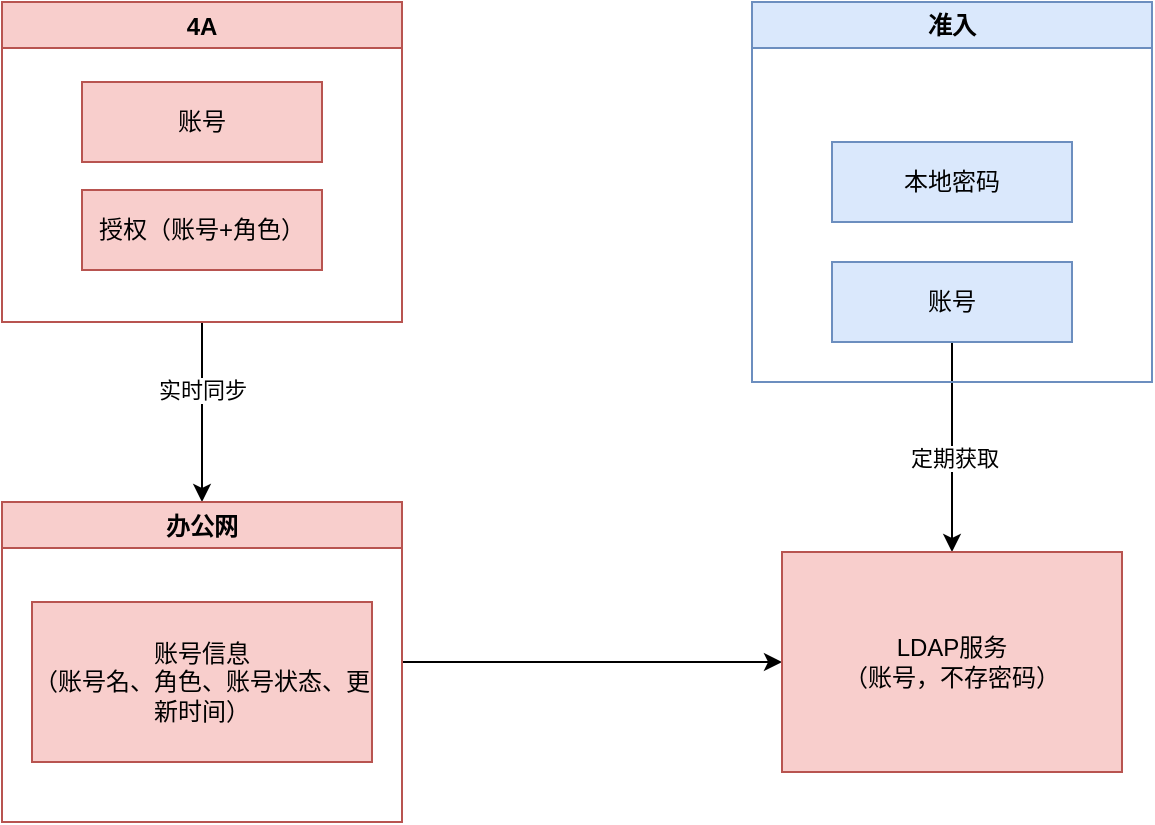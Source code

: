 <mxfile version="21.1.1" type="github" pages="2">
  <diagram id="C5RBs43oDa-KdzZeNtuy" name="方案一">
    <mxGraphModel dx="1041" dy="592" grid="0" gridSize="10" guides="1" tooltips="1" connect="1" arrows="1" fold="1" page="0" pageScale="1" pageWidth="827" pageHeight="1169" math="0" shadow="0">
      <root>
        <mxCell id="WIyWlLk6GJQsqaUBKTNV-0" />
        <mxCell id="WIyWlLk6GJQsqaUBKTNV-1" parent="WIyWlLk6GJQsqaUBKTNV-0" />
        <mxCell id="JnwnjsweZAxiL3DcM_pp-4" style="edgeStyle=orthogonalEdgeStyle;rounded=0;orthogonalLoop=1;jettySize=auto;html=1;entryX=0.5;entryY=0;entryDx=0;entryDy=0;" edge="1" parent="WIyWlLk6GJQsqaUBKTNV-1" source="JnwnjsweZAxiL3DcM_pp-0" target="JnwnjsweZAxiL3DcM_pp-1">
          <mxGeometry relative="1" as="geometry" />
        </mxCell>
        <mxCell id="JnwnjsweZAxiL3DcM_pp-5" value="实时同步" style="edgeLabel;html=1;align=center;verticalAlign=middle;resizable=0;points=[];" vertex="1" connectable="0" parent="JnwnjsweZAxiL3DcM_pp-4">
          <mxGeometry x="-0.257" relative="1" as="geometry">
            <mxPoint as="offset" />
          </mxGeometry>
        </mxCell>
        <mxCell id="JnwnjsweZAxiL3DcM_pp-0" value="4A" style="swimlane;fillColor=#f8cecc;strokeColor=#b85450;" vertex="1" parent="WIyWlLk6GJQsqaUBKTNV-1">
          <mxGeometry x="110" y="40" width="200" height="160" as="geometry" />
        </mxCell>
        <mxCell id="JnwnjsweZAxiL3DcM_pp-2" value="账号" style="whiteSpace=wrap;html=1;fillColor=#f8cecc;strokeColor=#b85450;" vertex="1" parent="JnwnjsweZAxiL3DcM_pp-0">
          <mxGeometry x="40" y="40" width="120" height="40" as="geometry" />
        </mxCell>
        <mxCell id="JnwnjsweZAxiL3DcM_pp-3" value="授权（账号+角色）" style="whiteSpace=wrap;html=1;fillColor=#f8cecc;strokeColor=#b85450;" vertex="1" parent="JnwnjsweZAxiL3DcM_pp-0">
          <mxGeometry x="40" y="94" width="120" height="40" as="geometry" />
        </mxCell>
        <mxCell id="JnwnjsweZAxiL3DcM_pp-7" style="edgeStyle=orthogonalEdgeStyle;rounded=0;orthogonalLoop=1;jettySize=auto;html=1;exitX=1;exitY=0.5;exitDx=0;exitDy=0;entryX=0;entryY=0.5;entryDx=0;entryDy=0;" edge="1" parent="WIyWlLk6GJQsqaUBKTNV-1" source="JnwnjsweZAxiL3DcM_pp-1" target="JnwnjsweZAxiL3DcM_pp-8">
          <mxGeometry relative="1" as="geometry">
            <mxPoint x="490" y="370" as="targetPoint" />
          </mxGeometry>
        </mxCell>
        <mxCell id="JnwnjsweZAxiL3DcM_pp-1" value="办公网" style="swimlane;fillColor=#f8cecc;strokeColor=#b85450;" vertex="1" parent="WIyWlLk6GJQsqaUBKTNV-1">
          <mxGeometry x="110" y="290" width="200" height="160" as="geometry" />
        </mxCell>
        <mxCell id="JnwnjsweZAxiL3DcM_pp-6" value="账号信息&lt;br&gt;（账号名、角色、账号状态、更新时间）" style="whiteSpace=wrap;html=1;fillColor=#f8cecc;strokeColor=#b85450;" vertex="1" parent="JnwnjsweZAxiL3DcM_pp-1">
          <mxGeometry x="15" y="50" width="170" height="80" as="geometry" />
        </mxCell>
        <mxCell id="JnwnjsweZAxiL3DcM_pp-12" style="edgeStyle=orthogonalEdgeStyle;rounded=0;orthogonalLoop=1;jettySize=auto;html=1;entryX=0.5;entryY=1;entryDx=0;entryDy=0;startArrow=classic;startFill=1;endArrow=none;endFill=0;" edge="1" parent="WIyWlLk6GJQsqaUBKTNV-1" source="JnwnjsweZAxiL3DcM_pp-8" target="JnwnjsweZAxiL3DcM_pp-10">
          <mxGeometry relative="1" as="geometry" />
        </mxCell>
        <mxCell id="JnwnjsweZAxiL3DcM_pp-13" value="定期获取" style="edgeLabel;html=1;align=center;verticalAlign=middle;resizable=0;points=[];" vertex="1" connectable="0" parent="JnwnjsweZAxiL3DcM_pp-12">
          <mxGeometry x="-0.1" y="-1" relative="1" as="geometry">
            <mxPoint as="offset" />
          </mxGeometry>
        </mxCell>
        <mxCell id="JnwnjsweZAxiL3DcM_pp-8" value="LDAP服务&lt;br&gt;（账号，不存密码）" style="rounded=0;whiteSpace=wrap;html=1;fillColor=#f8cecc;strokeColor=#b85450;" vertex="1" parent="WIyWlLk6GJQsqaUBKTNV-1">
          <mxGeometry x="500" y="315" width="170" height="110" as="geometry" />
        </mxCell>
        <mxCell id="JnwnjsweZAxiL3DcM_pp-9" value="准入" style="swimlane;whiteSpace=wrap;html=1;fillColor=#dae8fc;strokeColor=#6c8ebf;" vertex="1" parent="WIyWlLk6GJQsqaUBKTNV-1">
          <mxGeometry x="485" y="40" width="200" height="190" as="geometry" />
        </mxCell>
        <mxCell id="JnwnjsweZAxiL3DcM_pp-10" value="账号" style="rounded=0;whiteSpace=wrap;html=1;fillColor=#dae8fc;strokeColor=#6c8ebf;" vertex="1" parent="JnwnjsweZAxiL3DcM_pp-9">
          <mxGeometry x="40" y="130" width="120" height="40" as="geometry" />
        </mxCell>
        <mxCell id="JnwnjsweZAxiL3DcM_pp-11" value="本地密码" style="rounded=0;whiteSpace=wrap;html=1;fillColor=#dae8fc;strokeColor=#6c8ebf;" vertex="1" parent="JnwnjsweZAxiL3DcM_pp-9">
          <mxGeometry x="40" y="70" width="120" height="40" as="geometry" />
        </mxCell>
      </root>
    </mxGraphModel>
  </diagram>
  <diagram name="方案二" id="HyYm9pGb1XV29j2Flmra">
    <mxGraphModel dx="885" dy="537" grid="0" gridSize="10" guides="1" tooltips="1" connect="1" arrows="1" fold="1" page="0" pageScale="1" pageWidth="827" pageHeight="1169" math="0" shadow="0">
      <root>
        <mxCell id="gzJVZgs-s2d4PNE7a_cd-0" />
        <mxCell id="gzJVZgs-s2d4PNE7a_cd-1" parent="gzJVZgs-s2d4PNE7a_cd-0" />
        <mxCell id="gzJVZgs-s2d4PNE7a_cd-2" style="edgeStyle=orthogonalEdgeStyle;rounded=0;orthogonalLoop=1;jettySize=auto;html=1;entryX=0.5;entryY=0;entryDx=0;entryDy=0;" edge="1" parent="gzJVZgs-s2d4PNE7a_cd-1" source="gzJVZgs-s2d4PNE7a_cd-4" target="gzJVZgs-s2d4PNE7a_cd-8">
          <mxGeometry relative="1" as="geometry" />
        </mxCell>
        <mxCell id="gzJVZgs-s2d4PNE7a_cd-3" value="实时同步" style="edgeLabel;html=1;align=center;verticalAlign=middle;resizable=0;points=[];" vertex="1" connectable="0" parent="gzJVZgs-s2d4PNE7a_cd-2">
          <mxGeometry x="-0.257" relative="1" as="geometry">
            <mxPoint as="offset" />
          </mxGeometry>
        </mxCell>
        <mxCell id="gzJVZgs-s2d4PNE7a_cd-4" value="4A" style="swimlane;fillColor=#f8cecc;strokeColor=#b85450;" vertex="1" parent="gzJVZgs-s2d4PNE7a_cd-1">
          <mxGeometry x="110" y="40" width="200" height="160" as="geometry" />
        </mxCell>
        <mxCell id="gzJVZgs-s2d4PNE7a_cd-5" value="账号" style="whiteSpace=wrap;html=1;fillColor=#f8cecc;strokeColor=#b85450;" vertex="1" parent="gzJVZgs-s2d4PNE7a_cd-4">
          <mxGeometry x="40" y="40" width="120" height="40" as="geometry" />
        </mxCell>
        <mxCell id="gzJVZgs-s2d4PNE7a_cd-6" value="授权（账号+角色）" style="whiteSpace=wrap;html=1;fillColor=#f8cecc;strokeColor=#b85450;" vertex="1" parent="gzJVZgs-s2d4PNE7a_cd-4">
          <mxGeometry x="40" y="94" width="120" height="40" as="geometry" />
        </mxCell>
        <mxCell id="gzJVZgs-s2d4PNE7a_cd-7" style="edgeStyle=orthogonalEdgeStyle;rounded=0;orthogonalLoop=1;jettySize=auto;html=1;exitX=1;exitY=0.5;exitDx=0;exitDy=0;entryX=0;entryY=0.5;entryDx=0;entryDy=0;" edge="1" parent="gzJVZgs-s2d4PNE7a_cd-1" source="gzJVZgs-s2d4PNE7a_cd-8" target="gzJVZgs-s2d4PNE7a_cd-12">
          <mxGeometry relative="1" as="geometry">
            <mxPoint x="490" y="370" as="targetPoint" />
          </mxGeometry>
        </mxCell>
        <mxCell id="gzJVZgs-s2d4PNE7a_cd-8" value="办公网" style="swimlane;fillColor=#f8cecc;strokeColor=#b85450;" vertex="1" parent="gzJVZgs-s2d4PNE7a_cd-1">
          <mxGeometry x="110" y="290" width="200" height="160" as="geometry" />
        </mxCell>
        <mxCell id="gzJVZgs-s2d4PNE7a_cd-9" value="账号信息&lt;br&gt;（账号名、角色、默认密码）" style="whiteSpace=wrap;html=1;fillColor=#f8cecc;strokeColor=#b85450;" vertex="1" parent="gzJVZgs-s2d4PNE7a_cd-8">
          <mxGeometry x="15" y="50" width="170" height="80" as="geometry" />
        </mxCell>
        <mxCell id="gzJVZgs-s2d4PNE7a_cd-12" value="LDAP服务&lt;br&gt;（账号+密码）" style="rounded=0;whiteSpace=wrap;html=1;fillColor=#dae8fc;strokeColor=#6c8ebf;" vertex="1" parent="gzJVZgs-s2d4PNE7a_cd-1">
          <mxGeometry x="500" y="315" width="170" height="110" as="geometry" />
        </mxCell>
        <mxCell id="gzJVZgs-s2d4PNE7a_cd-13" value="准入" style="swimlane;whiteSpace=wrap;html=1;fillColor=#dae8fc;strokeColor=#6c8ebf;" vertex="1" parent="gzJVZgs-s2d4PNE7a_cd-1">
          <mxGeometry x="445.5" y="64" width="279" height="143" as="geometry" />
        </mxCell>
        <mxCell id="71vWFSvSrYJ8WRcZiGr5-0" value="登录" style="rounded=0;whiteSpace=wrap;html=1;fillColor=#dae8fc;strokeColor=#6c8ebf;" vertex="1" parent="gzJVZgs-s2d4PNE7a_cd-13">
          <mxGeometry x="31" y="56" width="91" height="60" as="geometry" />
        </mxCell>
        <mxCell id="71vWFSvSrYJ8WRcZiGr5-1" value="改密" style="rounded=0;whiteSpace=wrap;html=1;fillColor=#dae8fc;strokeColor=#6c8ebf;" vertex="1" parent="gzJVZgs-s2d4PNE7a_cd-13">
          <mxGeometry x="157" y="56" width="91" height="61" as="geometry" />
        </mxCell>
        <mxCell id="71vWFSvSrYJ8WRcZiGr5-2" style="edgeStyle=orthogonalEdgeStyle;rounded=0;orthogonalLoop=1;jettySize=auto;html=1;entryX=0.25;entryY=0;entryDx=0;entryDy=0;" edge="1" parent="gzJVZgs-s2d4PNE7a_cd-1" source="71vWFSvSrYJ8WRcZiGr5-0" target="gzJVZgs-s2d4PNE7a_cd-12">
          <mxGeometry relative="1" as="geometry" />
        </mxCell>
        <mxCell id="71vWFSvSrYJ8WRcZiGr5-3" value="到LDAP认证" style="edgeLabel;html=1;align=center;verticalAlign=middle;resizable=0;points=[];" vertex="1" connectable="0" parent="71vWFSvSrYJ8WRcZiGr5-2">
          <mxGeometry x="-0.277" relative="1" as="geometry">
            <mxPoint as="offset" />
          </mxGeometry>
        </mxCell>
        <mxCell id="71vWFSvSrYJ8WRcZiGr5-4" style="edgeStyle=orthogonalEdgeStyle;rounded=0;orthogonalLoop=1;jettySize=auto;html=1;exitX=0.5;exitY=1;exitDx=0;exitDy=0;entryX=0.75;entryY=0;entryDx=0;entryDy=0;" edge="1" parent="gzJVZgs-s2d4PNE7a_cd-1" source="71vWFSvSrYJ8WRcZiGr5-1" target="gzJVZgs-s2d4PNE7a_cd-12">
          <mxGeometry relative="1" as="geometry" />
        </mxCell>
        <mxCell id="71vWFSvSrYJ8WRcZiGr5-5" value="同步密码到LDAP服务" style="edgeLabel;html=1;align=center;verticalAlign=middle;resizable=0;points=[];" vertex="1" connectable="0" parent="71vWFSvSrYJ8WRcZiGr5-4">
          <mxGeometry x="-0.46" y="3" relative="1" as="geometry">
            <mxPoint y="11" as="offset" />
          </mxGeometry>
        </mxCell>
      </root>
    </mxGraphModel>
  </diagram>
</mxfile>
